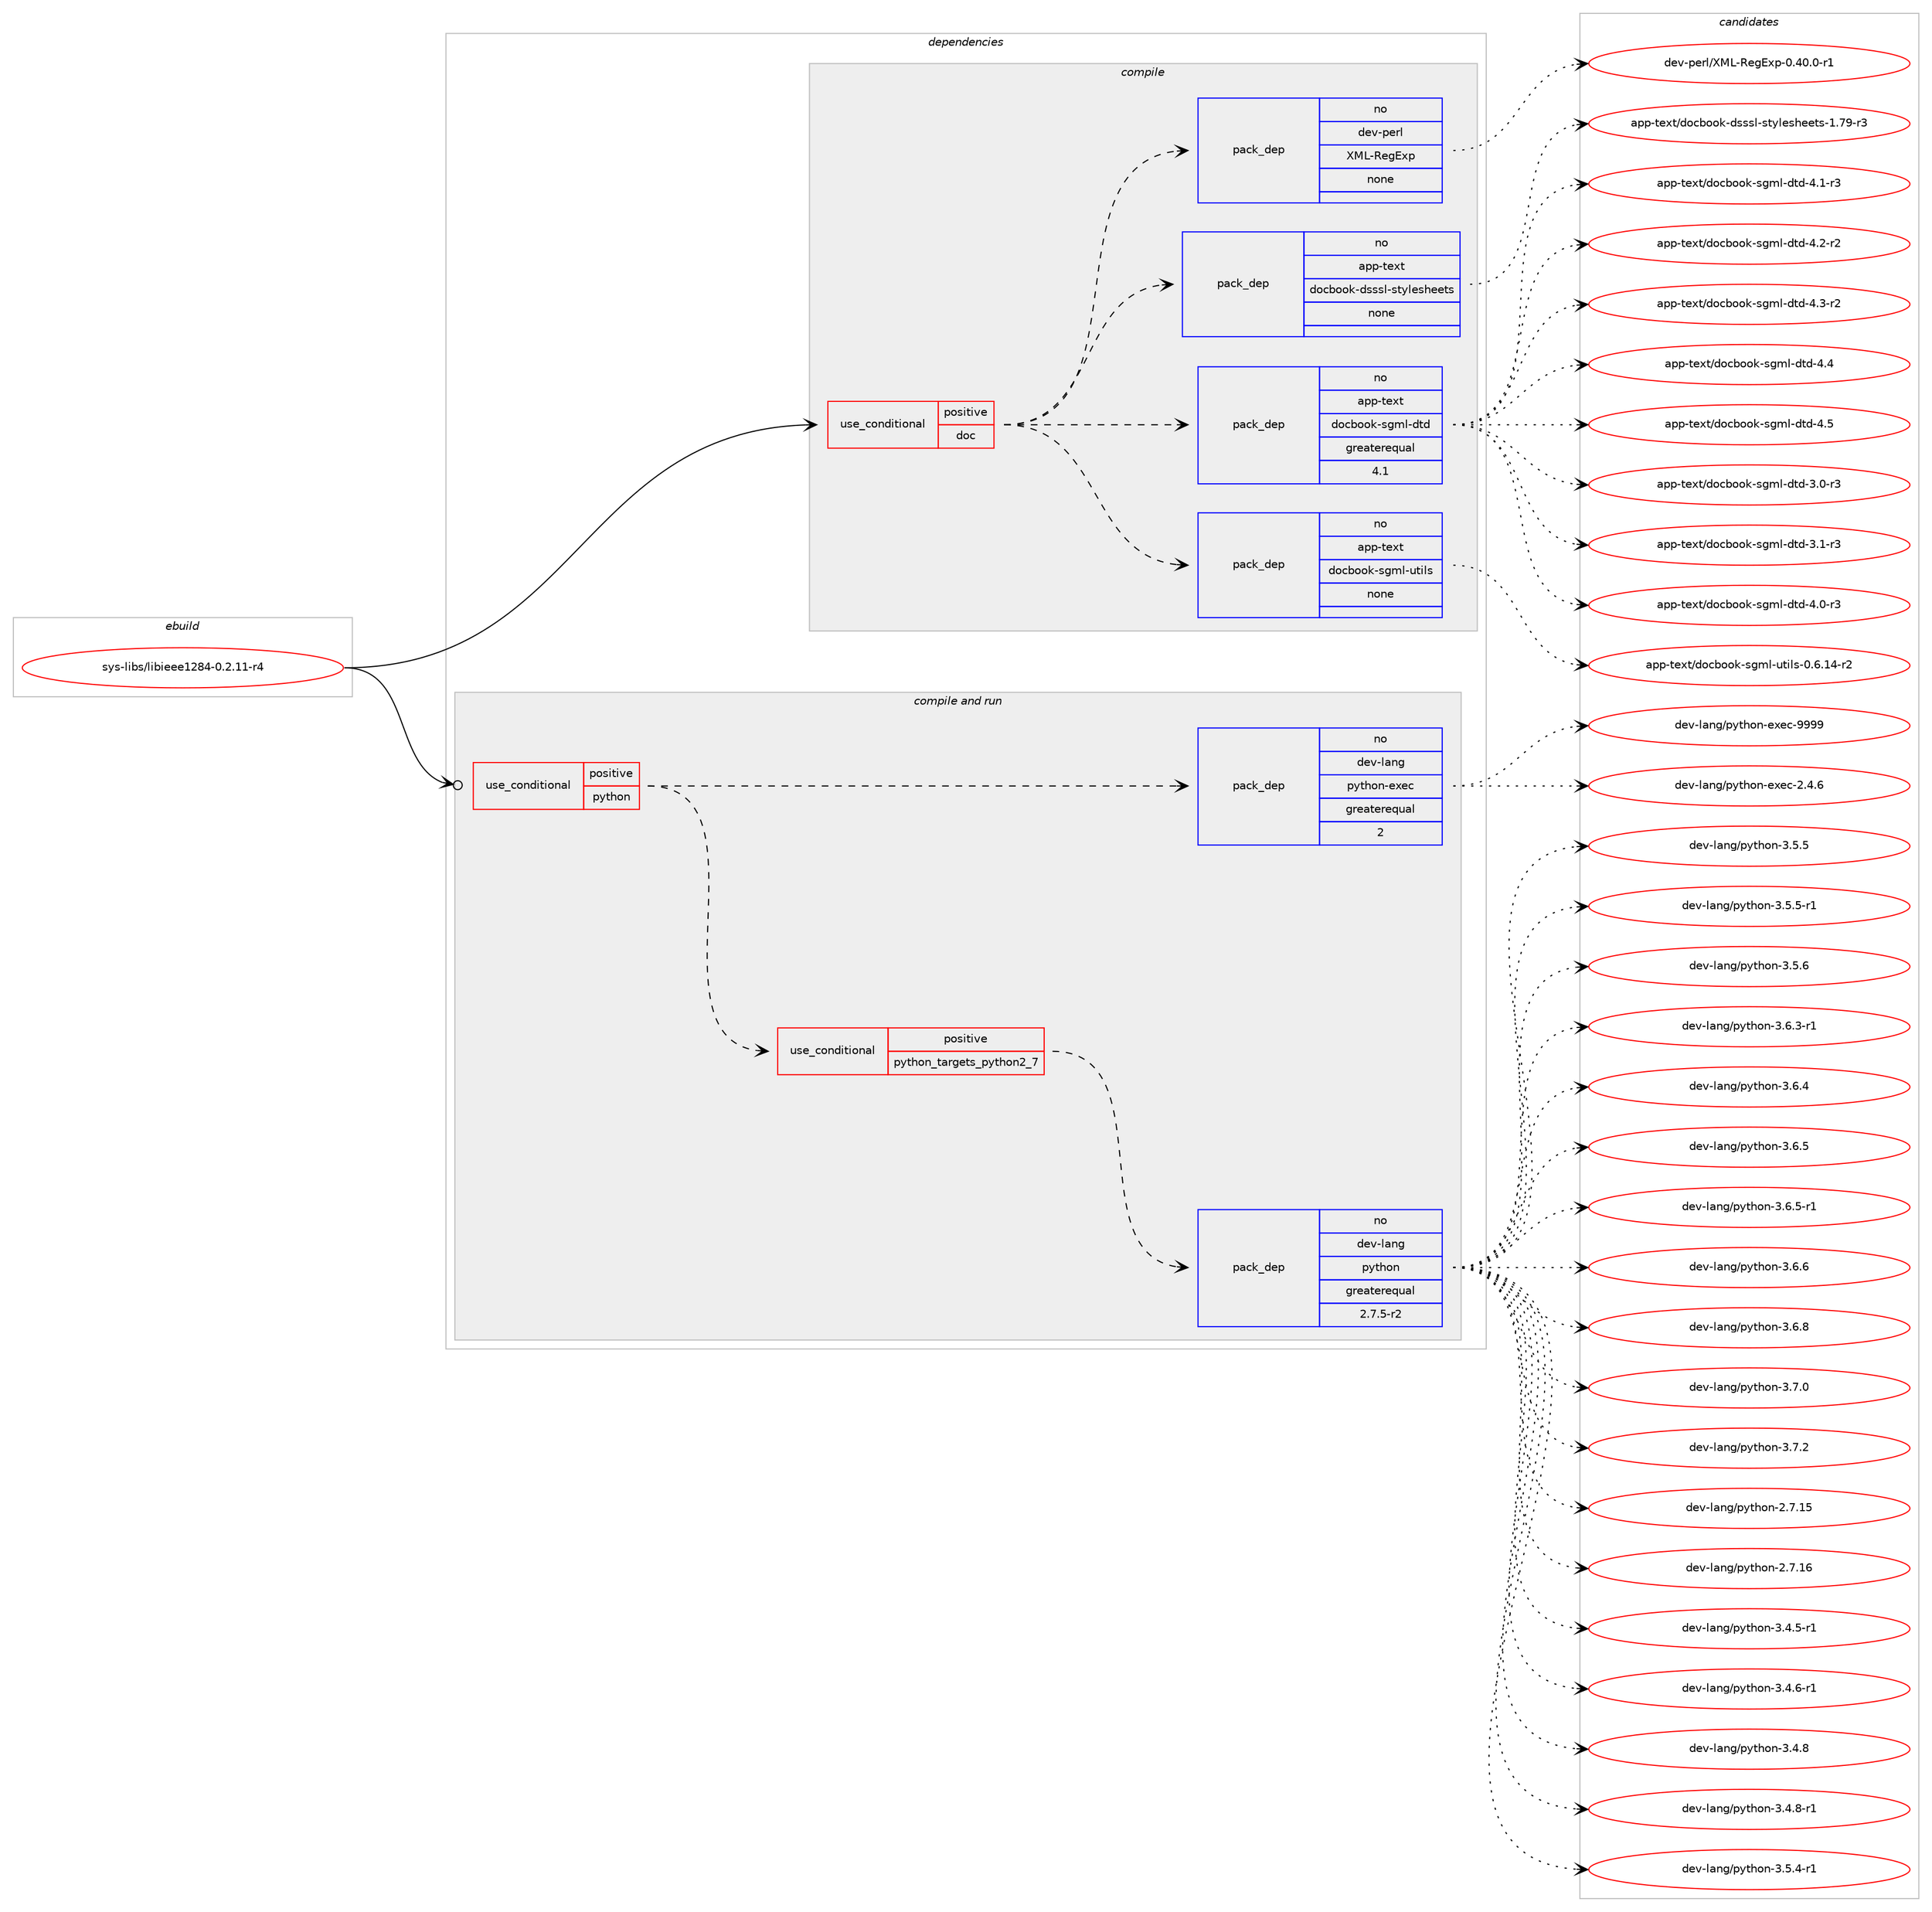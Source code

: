 digraph prolog {

# *************
# Graph options
# *************

newrank=true;
concentrate=true;
compound=true;
graph [rankdir=LR,fontname=Helvetica,fontsize=10,ranksep=1.5];#, ranksep=2.5, nodesep=0.2];
edge  [arrowhead=vee];
node  [fontname=Helvetica,fontsize=10];

# **********
# The ebuild
# **********

subgraph cluster_leftcol {
color=gray;
rank=same;
label=<<i>ebuild</i>>;
id [label="sys-libs/libieee1284-0.2.11-r4", color=red, width=4, href="../sys-libs/libieee1284-0.2.11-r4.svg"];
}

# ****************
# The dependencies
# ****************

subgraph cluster_midcol {
color=gray;
label=<<i>dependencies</i>>;
subgraph cluster_compile {
fillcolor="#eeeeee";
style=filled;
label=<<i>compile</i>>;
subgraph cond461944 {
dependency1738296 [label=<<TABLE BORDER="0" CELLBORDER="1" CELLSPACING="0" CELLPADDING="4"><TR><TD ROWSPAN="3" CELLPADDING="10">use_conditional</TD></TR><TR><TD>positive</TD></TR><TR><TD>doc</TD></TR></TABLE>>, shape=none, color=red];
subgraph pack1247680 {
dependency1738297 [label=<<TABLE BORDER="0" CELLBORDER="1" CELLSPACING="0" CELLPADDING="4" WIDTH="220"><TR><TD ROWSPAN="6" CELLPADDING="30">pack_dep</TD></TR><TR><TD WIDTH="110">no</TD></TR><TR><TD>app-text</TD></TR><TR><TD>docbook-sgml-utils</TD></TR><TR><TD>none</TD></TR><TR><TD></TD></TR></TABLE>>, shape=none, color=blue];
}
dependency1738296:e -> dependency1738297:w [weight=20,style="dashed",arrowhead="vee"];
subgraph pack1247681 {
dependency1738298 [label=<<TABLE BORDER="0" CELLBORDER="1" CELLSPACING="0" CELLPADDING="4" WIDTH="220"><TR><TD ROWSPAN="6" CELLPADDING="30">pack_dep</TD></TR><TR><TD WIDTH="110">no</TD></TR><TR><TD>app-text</TD></TR><TR><TD>docbook-sgml-dtd</TD></TR><TR><TD>greaterequal</TD></TR><TR><TD>4.1</TD></TR></TABLE>>, shape=none, color=blue];
}
dependency1738296:e -> dependency1738298:w [weight=20,style="dashed",arrowhead="vee"];
subgraph pack1247682 {
dependency1738299 [label=<<TABLE BORDER="0" CELLBORDER="1" CELLSPACING="0" CELLPADDING="4" WIDTH="220"><TR><TD ROWSPAN="6" CELLPADDING="30">pack_dep</TD></TR><TR><TD WIDTH="110">no</TD></TR><TR><TD>app-text</TD></TR><TR><TD>docbook-dsssl-stylesheets</TD></TR><TR><TD>none</TD></TR><TR><TD></TD></TR></TABLE>>, shape=none, color=blue];
}
dependency1738296:e -> dependency1738299:w [weight=20,style="dashed",arrowhead="vee"];
subgraph pack1247683 {
dependency1738300 [label=<<TABLE BORDER="0" CELLBORDER="1" CELLSPACING="0" CELLPADDING="4" WIDTH="220"><TR><TD ROWSPAN="6" CELLPADDING="30">pack_dep</TD></TR><TR><TD WIDTH="110">no</TD></TR><TR><TD>dev-perl</TD></TR><TR><TD>XML-RegExp</TD></TR><TR><TD>none</TD></TR><TR><TD></TD></TR></TABLE>>, shape=none, color=blue];
}
dependency1738296:e -> dependency1738300:w [weight=20,style="dashed",arrowhead="vee"];
}
id:e -> dependency1738296:w [weight=20,style="solid",arrowhead="vee"];
}
subgraph cluster_compileandrun {
fillcolor="#eeeeee";
style=filled;
label=<<i>compile and run</i>>;
subgraph cond461945 {
dependency1738301 [label=<<TABLE BORDER="0" CELLBORDER="1" CELLSPACING="0" CELLPADDING="4"><TR><TD ROWSPAN="3" CELLPADDING="10">use_conditional</TD></TR><TR><TD>positive</TD></TR><TR><TD>python</TD></TR></TABLE>>, shape=none, color=red];
subgraph cond461946 {
dependency1738302 [label=<<TABLE BORDER="0" CELLBORDER="1" CELLSPACING="0" CELLPADDING="4"><TR><TD ROWSPAN="3" CELLPADDING="10">use_conditional</TD></TR><TR><TD>positive</TD></TR><TR><TD>python_targets_python2_7</TD></TR></TABLE>>, shape=none, color=red];
subgraph pack1247684 {
dependency1738303 [label=<<TABLE BORDER="0" CELLBORDER="1" CELLSPACING="0" CELLPADDING="4" WIDTH="220"><TR><TD ROWSPAN="6" CELLPADDING="30">pack_dep</TD></TR><TR><TD WIDTH="110">no</TD></TR><TR><TD>dev-lang</TD></TR><TR><TD>python</TD></TR><TR><TD>greaterequal</TD></TR><TR><TD>2.7.5-r2</TD></TR></TABLE>>, shape=none, color=blue];
}
dependency1738302:e -> dependency1738303:w [weight=20,style="dashed",arrowhead="vee"];
}
dependency1738301:e -> dependency1738302:w [weight=20,style="dashed",arrowhead="vee"];
subgraph pack1247685 {
dependency1738304 [label=<<TABLE BORDER="0" CELLBORDER="1" CELLSPACING="0" CELLPADDING="4" WIDTH="220"><TR><TD ROWSPAN="6" CELLPADDING="30">pack_dep</TD></TR><TR><TD WIDTH="110">no</TD></TR><TR><TD>dev-lang</TD></TR><TR><TD>python-exec</TD></TR><TR><TD>greaterequal</TD></TR><TR><TD>2</TD></TR></TABLE>>, shape=none, color=blue];
}
dependency1738301:e -> dependency1738304:w [weight=20,style="dashed",arrowhead="vee"];
}
id:e -> dependency1738301:w [weight=20,style="solid",arrowhead="odotvee"];
}
subgraph cluster_run {
fillcolor="#eeeeee";
style=filled;
label=<<i>run</i>>;
}
}

# **************
# The candidates
# **************

subgraph cluster_choices {
rank=same;
color=gray;
label=<<i>candidates</i>>;

subgraph choice1247680 {
color=black;
nodesep=1;
choice97112112451161011201164710011199981111111074511510310910845117116105108115454846544649524511450 [label="app-text/docbook-sgml-utils-0.6.14-r2", color=red, width=4,href="../app-text/docbook-sgml-utils-0.6.14-r2.svg"];
dependency1738297:e -> choice97112112451161011201164710011199981111111074511510310910845117116105108115454846544649524511450:w [style=dotted,weight="100"];
}
subgraph choice1247681 {
color=black;
nodesep=1;
choice97112112451161011201164710011199981111111074511510310910845100116100455146484511451 [label="app-text/docbook-sgml-dtd-3.0-r3", color=red, width=4,href="../app-text/docbook-sgml-dtd-3.0-r3.svg"];
choice97112112451161011201164710011199981111111074511510310910845100116100455146494511451 [label="app-text/docbook-sgml-dtd-3.1-r3", color=red, width=4,href="../app-text/docbook-sgml-dtd-3.1-r3.svg"];
choice97112112451161011201164710011199981111111074511510310910845100116100455246484511451 [label="app-text/docbook-sgml-dtd-4.0-r3", color=red, width=4,href="../app-text/docbook-sgml-dtd-4.0-r3.svg"];
choice97112112451161011201164710011199981111111074511510310910845100116100455246494511451 [label="app-text/docbook-sgml-dtd-4.1-r3", color=red, width=4,href="../app-text/docbook-sgml-dtd-4.1-r3.svg"];
choice97112112451161011201164710011199981111111074511510310910845100116100455246504511450 [label="app-text/docbook-sgml-dtd-4.2-r2", color=red, width=4,href="../app-text/docbook-sgml-dtd-4.2-r2.svg"];
choice97112112451161011201164710011199981111111074511510310910845100116100455246514511450 [label="app-text/docbook-sgml-dtd-4.3-r2", color=red, width=4,href="../app-text/docbook-sgml-dtd-4.3-r2.svg"];
choice9711211245116101120116471001119998111111107451151031091084510011610045524652 [label="app-text/docbook-sgml-dtd-4.4", color=red, width=4,href="../app-text/docbook-sgml-dtd-4.4.svg"];
choice9711211245116101120116471001119998111111107451151031091084510011610045524653 [label="app-text/docbook-sgml-dtd-4.5", color=red, width=4,href="../app-text/docbook-sgml-dtd-4.5.svg"];
dependency1738298:e -> choice97112112451161011201164710011199981111111074511510310910845100116100455146484511451:w [style=dotted,weight="100"];
dependency1738298:e -> choice97112112451161011201164710011199981111111074511510310910845100116100455146494511451:w [style=dotted,weight="100"];
dependency1738298:e -> choice97112112451161011201164710011199981111111074511510310910845100116100455246484511451:w [style=dotted,weight="100"];
dependency1738298:e -> choice97112112451161011201164710011199981111111074511510310910845100116100455246494511451:w [style=dotted,weight="100"];
dependency1738298:e -> choice97112112451161011201164710011199981111111074511510310910845100116100455246504511450:w [style=dotted,weight="100"];
dependency1738298:e -> choice97112112451161011201164710011199981111111074511510310910845100116100455246514511450:w [style=dotted,weight="100"];
dependency1738298:e -> choice9711211245116101120116471001119998111111107451151031091084510011610045524652:w [style=dotted,weight="100"];
dependency1738298:e -> choice9711211245116101120116471001119998111111107451151031091084510011610045524653:w [style=dotted,weight="100"];
}
subgraph choice1247682 {
color=black;
nodesep=1;
choice9711211245116101120116471001119998111111107451001151151151084511511612110810111510410110111611545494655574511451 [label="app-text/docbook-dsssl-stylesheets-1.79-r3", color=red, width=4,href="../app-text/docbook-dsssl-stylesheets-1.79-r3.svg"];
dependency1738299:e -> choice9711211245116101120116471001119998111111107451001151151151084511511612110810111510410110111611545494655574511451:w [style=dotted,weight="100"];
}
subgraph choice1247683 {
color=black;
nodesep=1;
choice1001011184511210111410847887776458210110369120112454846524846484511449 [label="dev-perl/XML-RegExp-0.40.0-r1", color=red, width=4,href="../dev-perl/XML-RegExp-0.40.0-r1.svg"];
dependency1738300:e -> choice1001011184511210111410847887776458210110369120112454846524846484511449:w [style=dotted,weight="100"];
}
subgraph choice1247684 {
color=black;
nodesep=1;
choice10010111845108971101034711212111610411111045504655464953 [label="dev-lang/python-2.7.15", color=red, width=4,href="../dev-lang/python-2.7.15.svg"];
choice10010111845108971101034711212111610411111045504655464954 [label="dev-lang/python-2.7.16", color=red, width=4,href="../dev-lang/python-2.7.16.svg"];
choice1001011184510897110103471121211161041111104551465246534511449 [label="dev-lang/python-3.4.5-r1", color=red, width=4,href="../dev-lang/python-3.4.5-r1.svg"];
choice1001011184510897110103471121211161041111104551465246544511449 [label="dev-lang/python-3.4.6-r1", color=red, width=4,href="../dev-lang/python-3.4.6-r1.svg"];
choice100101118451089711010347112121116104111110455146524656 [label="dev-lang/python-3.4.8", color=red, width=4,href="../dev-lang/python-3.4.8.svg"];
choice1001011184510897110103471121211161041111104551465246564511449 [label="dev-lang/python-3.4.8-r1", color=red, width=4,href="../dev-lang/python-3.4.8-r1.svg"];
choice1001011184510897110103471121211161041111104551465346524511449 [label="dev-lang/python-3.5.4-r1", color=red, width=4,href="../dev-lang/python-3.5.4-r1.svg"];
choice100101118451089711010347112121116104111110455146534653 [label="dev-lang/python-3.5.5", color=red, width=4,href="../dev-lang/python-3.5.5.svg"];
choice1001011184510897110103471121211161041111104551465346534511449 [label="dev-lang/python-3.5.5-r1", color=red, width=4,href="../dev-lang/python-3.5.5-r1.svg"];
choice100101118451089711010347112121116104111110455146534654 [label="dev-lang/python-3.5.6", color=red, width=4,href="../dev-lang/python-3.5.6.svg"];
choice1001011184510897110103471121211161041111104551465446514511449 [label="dev-lang/python-3.6.3-r1", color=red, width=4,href="../dev-lang/python-3.6.3-r1.svg"];
choice100101118451089711010347112121116104111110455146544652 [label="dev-lang/python-3.6.4", color=red, width=4,href="../dev-lang/python-3.6.4.svg"];
choice100101118451089711010347112121116104111110455146544653 [label="dev-lang/python-3.6.5", color=red, width=4,href="../dev-lang/python-3.6.5.svg"];
choice1001011184510897110103471121211161041111104551465446534511449 [label="dev-lang/python-3.6.5-r1", color=red, width=4,href="../dev-lang/python-3.6.5-r1.svg"];
choice100101118451089711010347112121116104111110455146544654 [label="dev-lang/python-3.6.6", color=red, width=4,href="../dev-lang/python-3.6.6.svg"];
choice100101118451089711010347112121116104111110455146544656 [label="dev-lang/python-3.6.8", color=red, width=4,href="../dev-lang/python-3.6.8.svg"];
choice100101118451089711010347112121116104111110455146554648 [label="dev-lang/python-3.7.0", color=red, width=4,href="../dev-lang/python-3.7.0.svg"];
choice100101118451089711010347112121116104111110455146554650 [label="dev-lang/python-3.7.2", color=red, width=4,href="../dev-lang/python-3.7.2.svg"];
dependency1738303:e -> choice10010111845108971101034711212111610411111045504655464953:w [style=dotted,weight="100"];
dependency1738303:e -> choice10010111845108971101034711212111610411111045504655464954:w [style=dotted,weight="100"];
dependency1738303:e -> choice1001011184510897110103471121211161041111104551465246534511449:w [style=dotted,weight="100"];
dependency1738303:e -> choice1001011184510897110103471121211161041111104551465246544511449:w [style=dotted,weight="100"];
dependency1738303:e -> choice100101118451089711010347112121116104111110455146524656:w [style=dotted,weight="100"];
dependency1738303:e -> choice1001011184510897110103471121211161041111104551465246564511449:w [style=dotted,weight="100"];
dependency1738303:e -> choice1001011184510897110103471121211161041111104551465346524511449:w [style=dotted,weight="100"];
dependency1738303:e -> choice100101118451089711010347112121116104111110455146534653:w [style=dotted,weight="100"];
dependency1738303:e -> choice1001011184510897110103471121211161041111104551465346534511449:w [style=dotted,weight="100"];
dependency1738303:e -> choice100101118451089711010347112121116104111110455146534654:w [style=dotted,weight="100"];
dependency1738303:e -> choice1001011184510897110103471121211161041111104551465446514511449:w [style=dotted,weight="100"];
dependency1738303:e -> choice100101118451089711010347112121116104111110455146544652:w [style=dotted,weight="100"];
dependency1738303:e -> choice100101118451089711010347112121116104111110455146544653:w [style=dotted,weight="100"];
dependency1738303:e -> choice1001011184510897110103471121211161041111104551465446534511449:w [style=dotted,weight="100"];
dependency1738303:e -> choice100101118451089711010347112121116104111110455146544654:w [style=dotted,weight="100"];
dependency1738303:e -> choice100101118451089711010347112121116104111110455146544656:w [style=dotted,weight="100"];
dependency1738303:e -> choice100101118451089711010347112121116104111110455146554648:w [style=dotted,weight="100"];
dependency1738303:e -> choice100101118451089711010347112121116104111110455146554650:w [style=dotted,weight="100"];
}
subgraph choice1247685 {
color=black;
nodesep=1;
choice1001011184510897110103471121211161041111104510112010199455046524654 [label="dev-lang/python-exec-2.4.6", color=red, width=4,href="../dev-lang/python-exec-2.4.6.svg"];
choice10010111845108971101034711212111610411111045101120101994557575757 [label="dev-lang/python-exec-9999", color=red, width=4,href="../dev-lang/python-exec-9999.svg"];
dependency1738304:e -> choice1001011184510897110103471121211161041111104510112010199455046524654:w [style=dotted,weight="100"];
dependency1738304:e -> choice10010111845108971101034711212111610411111045101120101994557575757:w [style=dotted,weight="100"];
}
}

}
